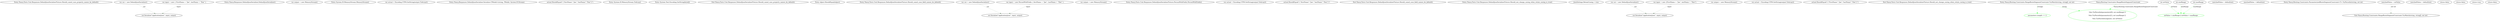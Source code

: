 digraph  {
n0 [cluster="Nancy.Tests.Unit.Responses.DefaultJsonSerializerFixture.Should_camel_case_property_names_by_default()", label="Entry Nancy.Tests.Unit.Responses.DefaultJsonSerializerFixture.Should_camel_case_property_names_by_default()", span="13-13"];
n1 [cluster="Nancy.Tests.Unit.Responses.DefaultJsonSerializerFixture.Should_camel_case_property_names_by_default()", label="var sut = new DefaultJsonSerializer()", span="15-15"];
n2 [cluster="Nancy.Tests.Unit.Responses.DefaultJsonSerializerFixture.Should_camel_case_property_names_by_default()", label="var input = new { FirstName = ''Joe'', lastName = ''Doe'' }", span="16-16"];
n8 [cluster="Nancy.Responses.DefaultJsonSerializer.DefaultJsonSerializer()", label="Entry Nancy.Responses.DefaultJsonSerializer.DefaultJsonSerializer()", span="9-9"];
n4 [cluster="Nancy.Tests.Unit.Responses.DefaultJsonSerializerFixture.Should_camel_case_property_names_by_default()", label="sut.Serialize(''application/json'', input, output)", span="19-19"];
n3 [cluster="Nancy.Tests.Unit.Responses.DefaultJsonSerializerFixture.Should_camel_case_property_names_by_default()", label="var output = new MemoryStream()", span="18-18"];
n9 [cluster="System.IO.MemoryStream.MemoryStream()", label="Entry System.IO.MemoryStream.MemoryStream()", span="0-0"];
n5 [cluster="Nancy.Tests.Unit.Responses.DefaultJsonSerializerFixture.Should_camel_case_property_names_by_default()", label="var actual = Encoding.UTF8.GetString(output.ToArray())", span="20-20"];
n10 [cluster="Nancy.Responses.DefaultJsonSerializer.Serialize<TModel>(string, TModel, System.IO.Stream)", label="Entry Nancy.Responses.DefaultJsonSerializer.Serialize<TModel>(string, TModel, System.IO.Stream)", span="37-37"];
n6 [cluster="Nancy.Tests.Unit.Responses.DefaultJsonSerializerFixture.Should_camel_case_property_names_by_default()", label="actual.ShouldEqual(''{\''firstName\'':\''Joe\'',\''lastName\'':\''Doe\''}'')", span="22-22"];
n11 [cluster="System.IO.MemoryStream.ToArray()", label="Entry System.IO.MemoryStream.ToArray()", span="0-0"];
n12 [cluster="System.Text.Encoding.GetString(byte[])", label="Entry System.Text.Encoding.GetString(byte[])", span="0-0"];
n7 [cluster="Nancy.Tests.Unit.Responses.DefaultJsonSerializerFixture.Should_camel_case_property_names_by_default()", label="Exit Nancy.Tests.Unit.Responses.DefaultJsonSerializerFixture.Should_camel_case_property_names_by_default()", span="13-13"];
n13 [cluster="object.ShouldEqual(object)", label="Entry object.ShouldEqual(object)", span="95-95"];
n14 [cluster="Nancy.Tests.Unit.Responses.DefaultJsonSerializerFixture.Should_camel_case_field_names_be_default()", label="Entry Nancy.Tests.Unit.Responses.DefaultJsonSerializerFixture.Should_camel_case_field_names_be_default()", span="26-26"];
n15 [cluster="Nancy.Tests.Unit.Responses.DefaultJsonSerializerFixture.Should_camel_case_field_names_be_default()", label="var sut = new DefaultJsonSerializer()", span="28-28"];
n16 [cluster="Nancy.Tests.Unit.Responses.DefaultJsonSerializerFixture.Should_camel_case_field_names_be_default()", label="var input = new PersonWithFields { firstName = ''Joe'', LastName = ''Doe'' }", span="29-29"];
n18 [cluster="Nancy.Tests.Unit.Responses.DefaultJsonSerializerFixture.Should_camel_case_field_names_be_default()", label="sut.Serialize(''application/json'', input, output)", span="32-32"];
n17 [cluster="Nancy.Tests.Unit.Responses.DefaultJsonSerializerFixture.Should_camel_case_field_names_be_default()", label="var output = new MemoryStream()", span="31-31"];
n22 [cluster="Nancy.Tests.Unit.Responses.DefaultJsonSerializerFixture.PersonWithFields.PersonWithFields()", label="Entry Nancy.Tests.Unit.Responses.DefaultJsonSerializerFixture.PersonWithFields.PersonWithFields()", span="58-58"];
n19 [cluster="Nancy.Tests.Unit.Responses.DefaultJsonSerializerFixture.Should_camel_case_field_names_be_default()", label="var actual = Encoding.UTF8.GetString(output.ToArray())", span="33-33"];
n20 [cluster="Nancy.Tests.Unit.Responses.DefaultJsonSerializerFixture.Should_camel_case_field_names_be_default()", label="actual.ShouldEqual(''{\''firstName\'':\''Joe\'',\''lastName\'':\''Doe\''}'')", span="35-35"];
n21 [cluster="Nancy.Tests.Unit.Responses.DefaultJsonSerializerFixture.Should_camel_case_field_names_be_default()", label="Exit Nancy.Tests.Unit.Responses.DefaultJsonSerializerFixture.Should_camel_case_field_names_be_default()", span="26-26"];
n23 [cluster="Nancy.Tests.Unit.Responses.DefaultJsonSerializerFixture.Should_not_change_casing_when_retain_casing_is_true()", label="Entry Nancy.Tests.Unit.Responses.DefaultJsonSerializerFixture.Should_not_change_casing_when_retain_casing_is_true()", span="39-39"];
n24 [cluster="Nancy.Tests.Unit.Responses.DefaultJsonSerializerFixture.Should_not_change_casing_when_retain_casing_is_true()", label="JsonSettings.RetainCasing = true", span="41-41"];
n25 [cluster="Nancy.Tests.Unit.Responses.DefaultJsonSerializerFixture.Should_not_change_casing_when_retain_casing_is_true()", label="var sut = new DefaultJsonSerializer()", span="44-44"];
n26 [cluster="Nancy.Tests.Unit.Responses.DefaultJsonSerializerFixture.Should_not_change_casing_when_retain_casing_is_true()", label="var input = new {FirstName = ''Joe'', lastName = ''Doe''}", span="45-45"];
n28 [cluster="Nancy.Tests.Unit.Responses.DefaultJsonSerializerFixture.Should_not_change_casing_when_retain_casing_is_true()", label="sut.Serialize(''application/json'', input, output)", span="48-48"];
n27 [cluster="Nancy.Tests.Unit.Responses.DefaultJsonSerializerFixture.Should_not_change_casing_when_retain_casing_is_true()", label="var output = new MemoryStream()", span="47-47"];
n29 [cluster="Nancy.Tests.Unit.Responses.DefaultJsonSerializerFixture.Should_not_change_casing_when_retain_casing_is_true()", label="var actual = Encoding.UTF8.GetString(output.ToArray())", span="49-49"];
n30 [cluster="Nancy.Tests.Unit.Responses.DefaultJsonSerializerFixture.Should_not_change_casing_when_retain_casing_is_true()", label="actual.ShouldEqual(''{\''FirstName\'':\''Joe\'',\''lastName\'':\''Doe\''}'')", span="50-50"];
n31 [cluster="Nancy.Tests.Unit.Responses.DefaultJsonSerializerFixture.Should_not_change_casing_when_retain_casing_is_true()", label="Exit Nancy.Tests.Unit.Responses.DefaultJsonSerializerFixture.Should_not_change_casing_when_retain_casing_is_true()", span="39-39"];
d4 [cluster="Nancy.Routing.Constraints.RangeRouteSegmentConstraint.TryMatch(string, string[], out int)", color=green, community=0, label="parameters.Length == 2", prediction=0, span="15-15"];
d0 [cluster="Nancy.Routing.Constraints.RangeRouteSegmentConstraint.TryMatch(string, string[], out int)", label="Entry Nancy.Routing.Constraints.RangeRouteSegmentConstraint.TryMatch(string, string[], out int)", span="9-9"];
d3 [cluster="Nancy.Routing.Constraints.RangeRouteSegmentConstraint.TryMatch(string, string[], out int)", label="int intValue", span="13-13"];
d5 [cluster="Nancy.Routing.Constraints.RangeRouteSegmentConstraint.TryMatch(string, string[], out int)", color=green, community=0, label="!this.TryParseInt(parameters[0], out minRange) ||\r\n                    !this.TryParseInt(parameters[1], out maxRange) ||\r\n                    !this.TryParseInt(segment, out intValue)", prediction=0, span="17-19"];
d8 [cluster="Nancy.Routing.Constraints.RangeRouteSegmentConstraint.TryMatch(string, string[], out int)", label="matchedValue = default(int)", span="27-27"];
d17 [label="Nancy.Routing.Constraints.RangeRouteSegmentConstraint", span=""];
d6 [cluster="Nancy.Routing.Constraints.RangeRouteSegmentConstraint.TryMatch(string, string[], out int)", label="matchedValue = default(int)", span="21-21"];
d10 [cluster="Nancy.Routing.Constraints.RangeRouteSegmentConstraint.TryMatch(string, string[], out int)", color=green, community=0, label="intValue < minRange || intValue > maxRange", prediction=2, span="31-31"];
d16 [cluster="Nancy.Routing.Constraints.ParameterizedRouteSegmentConstraint<T>.TryParseInt(string, out int)", label="Entry Nancy.Routing.Constraints.ParameterizedRouteSegmentConstraint<T>.TryParseInt(string, out int)", span="19-19"];
d13 [cluster="Nancy.Routing.Constraints.RangeRouteSegmentConstraint.TryMatch(string, string[], out int)", label="matchedValue = intValue", span="37-37"];
d1 [cluster="Nancy.Routing.Constraints.RangeRouteSegmentConstraint.TryMatch(string, string[], out int)", label="int minRange", span="11-11"];
d2 [cluster="Nancy.Routing.Constraints.RangeRouteSegmentConstraint.TryMatch(string, string[], out int)", label="int maxRange", span="12-12"];
d11 [cluster="Nancy.Routing.Constraints.RangeRouteSegmentConstraint.TryMatch(string, string[], out int)", label="matchedValue = default(int)", span="33-33"];
d15 [cluster="Nancy.Routing.Constraints.RangeRouteSegmentConstraint.TryMatch(string, string[], out int)", label="Exit Nancy.Routing.Constraints.RangeRouteSegmentConstraint.TryMatch(string, string[], out int)", span="9-9"];
d9 [cluster="Nancy.Routing.Constraints.RangeRouteSegmentConstraint.TryMatch(string, string[], out int)", label="return false;", span="28-28"];
d7 [cluster="Nancy.Routing.Constraints.RangeRouteSegmentConstraint.TryMatch(string, string[], out int)", label="return false;", span="22-22"];
d14 [cluster="Nancy.Routing.Constraints.RangeRouteSegmentConstraint.TryMatch(string, string[], out int)", label="return true;", span="38-38"];
d12 [cluster="Nancy.Routing.Constraints.RangeRouteSegmentConstraint.TryMatch(string, string[], out int)", label="return false;", span="34-34"];
n1 -> n4  [color=darkseagreen4, key=1, label=sut, style=dashed];
n2 -> n4  [color=darkseagreen4, key=1, label=input, style=dashed];
n15 -> n18  [color=darkseagreen4, key=1, label=sut, style=dashed];
n16 -> n18  [color=darkseagreen4, key=1, label=input, style=dashed];
n25 -> n28  [color=darkseagreen4, key=1, label=sut, style=dashed];
n26 -> n28  [color=darkseagreen4, key=1, label=input, style=dashed];
d0 -> d4  [color=green, key=1, label="string[]", style=dashed];
d0 -> d5  [color=green, key=1, label=string, style=dashed];
d3 -> d10  [color=green, key=1, label=intValue, style=dashed];
d17 -> d5  [color=green, key=1, label="Nancy.Routing.Constraints.RangeRouteSegmentConstraint", style=dashed];
d13 -> d15  [color=darkseagreen4, key=1, label="out int", style=dashed];
d1 -> d10  [color=green, key=1, label=minRange, style=dashed];
d2 -> d10  [color=green, key=1, label=maxRange, style=dashed];
}
